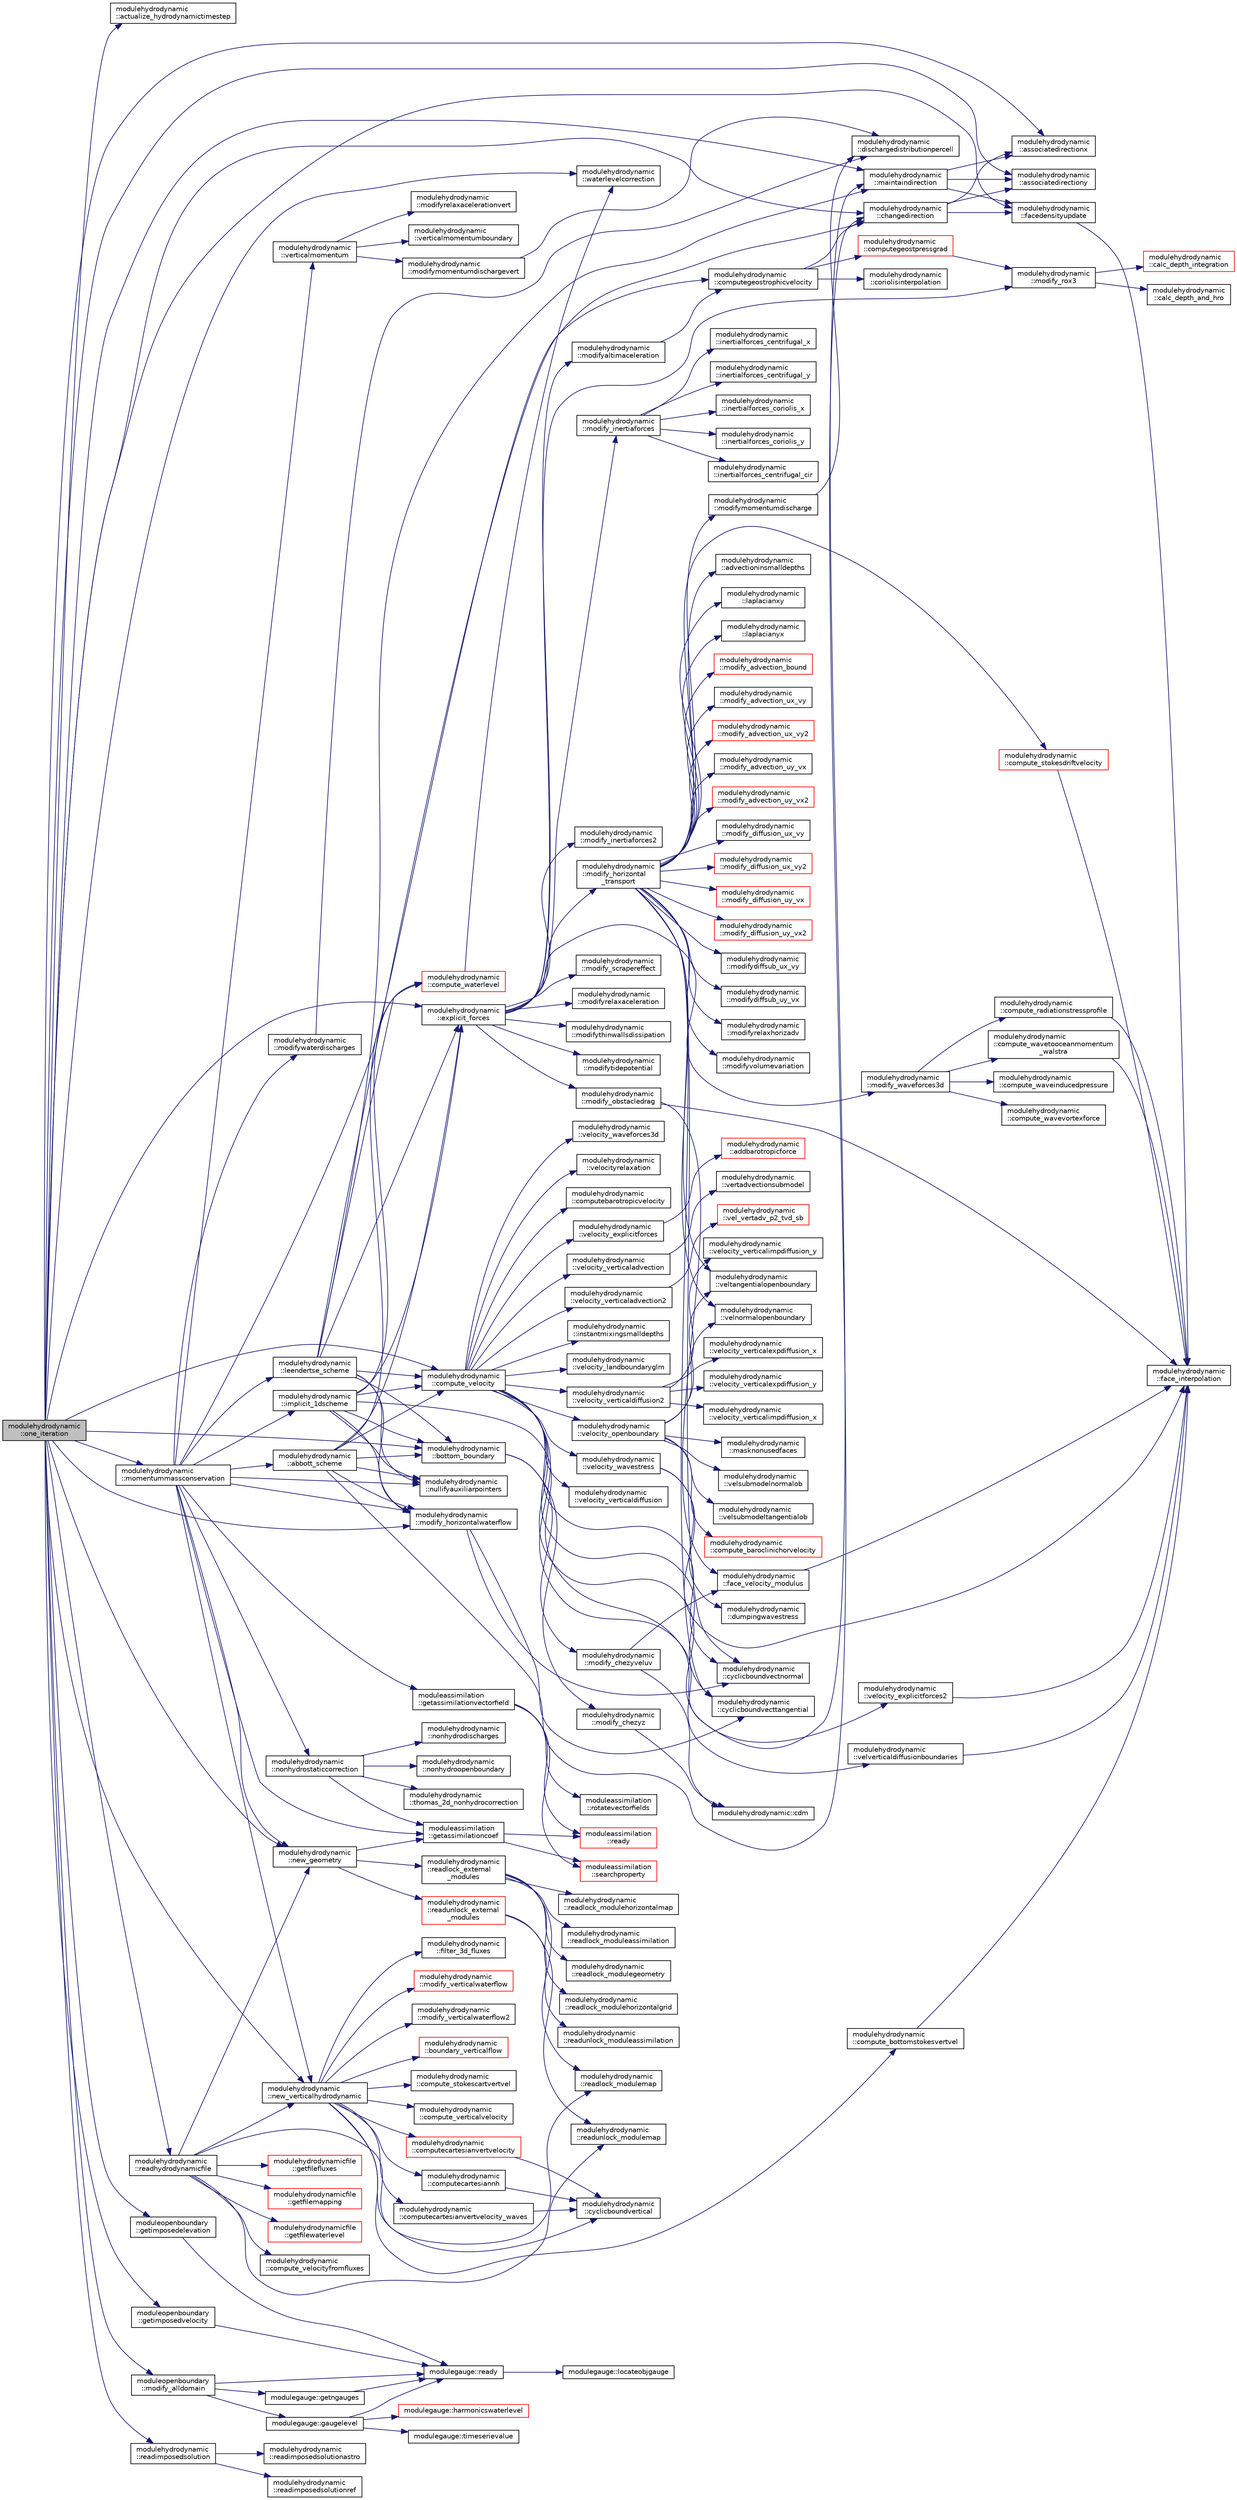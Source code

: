 digraph "modulehydrodynamic::one_iteration"
{
 // LATEX_PDF_SIZE
  edge [fontname="Helvetica",fontsize="10",labelfontname="Helvetica",labelfontsize="10"];
  node [fontname="Helvetica",fontsize="10",shape=record];
  rankdir="LR";
  Node1 [label="modulehydrodynamic\l::one_iteration",height=0.2,width=0.4,color="black", fillcolor="grey75", style="filled", fontcolor="black",tooltip=" "];
  Node1 -> Node2 [color="midnightblue",fontsize="10",style="solid",fontname="Helvetica"];
  Node2 [label="modulehydrodynamic\l::actualize_hydrodynamictimestep",height=0.2,width=0.4,color="black", fillcolor="white", style="filled",URL="$namespacemodulehydrodynamic.html#a1df79abd6d7bd327711cac635586b443",tooltip=" "];
  Node1 -> Node3 [color="midnightblue",fontsize="10",style="solid",fontname="Helvetica"];
  Node3 [label="modulehydrodynamic\l::associatedirectionx",height=0.2,width=0.4,color="black", fillcolor="white", style="filled",URL="$namespacemodulehydrodynamic.html#a46e9869092f2ae2a7161f224fb8929e7",tooltip=" "];
  Node1 -> Node4 [color="midnightblue",fontsize="10",style="solid",fontname="Helvetica"];
  Node4 [label="modulehydrodynamic\l::associatedirectiony",height=0.2,width=0.4,color="black", fillcolor="white", style="filled",URL="$namespacemodulehydrodynamic.html#ad1dd8c0a50f0deaee0d084b9938b1361",tooltip=" "];
  Node1 -> Node5 [color="midnightblue",fontsize="10",style="solid",fontname="Helvetica"];
  Node5 [label="modulehydrodynamic\l::bottom_boundary",height=0.2,width=0.4,color="black", fillcolor="white", style="filled",URL="$namespacemodulehydrodynamic.html#a560d4076559adb32fe2884f63e0b13da",tooltip=" "];
  Node5 -> Node6 [color="midnightblue",fontsize="10",style="solid",fontname="Helvetica"];
  Node6 [label="modulehydrodynamic\l::modify_chezyveluv",height=0.2,width=0.4,color="black", fillcolor="white", style="filled",URL="$namespacemodulehydrodynamic.html#a8e14732a1f66519f456c093908a3ee4b",tooltip=" "];
  Node6 -> Node7 [color="midnightblue",fontsize="10",style="solid",fontname="Helvetica"];
  Node7 [label="modulehydrodynamic::cdm",height=0.2,width=0.4,color="black", fillcolor="white", style="filled",URL="$namespacemodulehydrodynamic.html#a5465756a3c0bc0b2789b8cbffd16ec64",tooltip=" "];
  Node6 -> Node8 [color="midnightblue",fontsize="10",style="solid",fontname="Helvetica"];
  Node8 [label="modulehydrodynamic\l::face_velocity_modulus",height=0.2,width=0.4,color="black", fillcolor="white", style="filled",URL="$namespacemodulehydrodynamic.html#a59e16bb385ccdef967139d17eb850973",tooltip=" "];
  Node8 -> Node9 [color="midnightblue",fontsize="10",style="solid",fontname="Helvetica"];
  Node9 [label="modulehydrodynamic\l::face_interpolation",height=0.2,width=0.4,color="black", fillcolor="white", style="filled",URL="$namespacemodulehydrodynamic.html#aeaeab24d9e7539d66950b61105ead64f",tooltip=" "];
  Node5 -> Node10 [color="midnightblue",fontsize="10",style="solid",fontname="Helvetica"];
  Node10 [label="modulehydrodynamic\l::modify_chezyz",height=0.2,width=0.4,color="black", fillcolor="white", style="filled",URL="$namespacemodulehydrodynamic.html#a4b8bde093197fe02063699036c456839",tooltip=" "];
  Node10 -> Node7 [color="midnightblue",fontsize="10",style="solid",fontname="Helvetica"];
  Node1 -> Node11 [color="midnightblue",fontsize="10",style="solid",fontname="Helvetica"];
  Node11 [label="modulehydrodynamic\l::changedirection",height=0.2,width=0.4,color="black", fillcolor="white", style="filled",URL="$namespacemodulehydrodynamic.html#a21da40cf926fb3d12ccc40743a115da6",tooltip=" "];
  Node11 -> Node3 [color="midnightblue",fontsize="10",style="solid",fontname="Helvetica"];
  Node11 -> Node4 [color="midnightblue",fontsize="10",style="solid",fontname="Helvetica"];
  Node11 -> Node12 [color="midnightblue",fontsize="10",style="solid",fontname="Helvetica"];
  Node12 [label="modulehydrodynamic\l::facedensityupdate",height=0.2,width=0.4,color="black", fillcolor="white", style="filled",URL="$namespacemodulehydrodynamic.html#a4f57ea10dc59c15002a9fd37b1d8497f",tooltip="Constructs Updates facedensity matrix."];
  Node12 -> Node9 [color="midnightblue",fontsize="10",style="solid",fontname="Helvetica"];
  Node1 -> Node13 [color="midnightblue",fontsize="10",style="solid",fontname="Helvetica"];
  Node13 [label="modulehydrodynamic\l::compute_velocity",height=0.2,width=0.4,color="black", fillcolor="white", style="filled",URL="$namespacemodulehydrodynamic.html#aba4d9045d33fdc1b7b6011fd3fbb9c28",tooltip=" "];
  Node13 -> Node14 [color="midnightblue",fontsize="10",style="solid",fontname="Helvetica"];
  Node14 [label="modulehydrodynamic\l::computebarotropicvelocity",height=0.2,width=0.4,color="black", fillcolor="white", style="filled",URL="$namespacemodulehydrodynamic.html#a4ced11a2f90a07418b9497e7e9b068b7",tooltip=" "];
  Node13 -> Node15 [color="midnightblue",fontsize="10",style="solid",fontname="Helvetica"];
  Node15 [label="modulehydrodynamic\l::cyclicboundvectnormal",height=0.2,width=0.4,color="black", fillcolor="white", style="filled",URL="$namespacemodulehydrodynamic.html#ab70188c3f183ae7e6142adec6d3ea9fe",tooltip=" "];
  Node13 -> Node16 [color="midnightblue",fontsize="10",style="solid",fontname="Helvetica"];
  Node16 [label="modulehydrodynamic\l::cyclicboundvecttangential",height=0.2,width=0.4,color="black", fillcolor="white", style="filled",URL="$namespacemodulehydrodynamic.html#a0d8c9bbfb63616e6ad93ba589923c7eb",tooltip=" "];
  Node13 -> Node17 [color="midnightblue",fontsize="10",style="solid",fontname="Helvetica"];
  Node17 [label="modulehydrodynamic\l::instantmixingsmalldepths",height=0.2,width=0.4,color="black", fillcolor="white", style="filled",URL="$namespacemodulehydrodynamic.html#a2237f44be04f4c5aeac0890ddec1ce4b",tooltip=" "];
  Node13 -> Node18 [color="midnightblue",fontsize="10",style="solid",fontname="Helvetica"];
  Node18 [label="modulehydrodynamic\l::velocity_explicitforces",height=0.2,width=0.4,color="black", fillcolor="white", style="filled",URL="$namespacemodulehydrodynamic.html#a2789c8c5f9e3e6838c5dda5c13dcd234",tooltip=" "];
  Node18 -> Node19 [color="midnightblue",fontsize="10",style="solid",fontname="Helvetica"];
  Node19 [label="modulehydrodynamic\l::addbarotropicforce",height=0.2,width=0.4,color="red", fillcolor="white", style="filled",URL="$namespacemodulehydrodynamic.html#ae560c34b494b7b4a8783efd438180a08",tooltip="Adds BarotropicForce to TiCoef_3D."];
  Node13 -> Node24 [color="midnightblue",fontsize="10",style="solid",fontname="Helvetica"];
  Node24 [label="modulehydrodynamic\l::velocity_explicitforces2",height=0.2,width=0.4,color="black", fillcolor="white", style="filled",URL="$namespacemodulehydrodynamic.html#abd61f98643ce464fcbf206fc9a8051a9",tooltip=" "];
  Node24 -> Node9 [color="midnightblue",fontsize="10",style="solid",fontname="Helvetica"];
  Node13 -> Node25 [color="midnightblue",fontsize="10",style="solid",fontname="Helvetica"];
  Node25 [label="modulehydrodynamic\l::velocity_landboundaryglm",height=0.2,width=0.4,color="black", fillcolor="white", style="filled",URL="$namespacemodulehydrodynamic.html#a678adb3cd056a0f44a4c7ba6b7ba8544",tooltip=" "];
  Node13 -> Node26 [color="midnightblue",fontsize="10",style="solid",fontname="Helvetica"];
  Node26 [label="modulehydrodynamic\l::velocity_openboundary",height=0.2,width=0.4,color="black", fillcolor="white", style="filled",URL="$namespacemodulehydrodynamic.html#ad3f40e56e615a729156e48c10775bde3",tooltip=" "];
  Node26 -> Node27 [color="midnightblue",fontsize="10",style="solid",fontname="Helvetica"];
  Node27 [label="modulehydrodynamic\l::compute_baroclinichorvelocity",height=0.2,width=0.4,color="red", fillcolor="white", style="filled",URL="$namespacemodulehydrodynamic.html#a5548f1e73131ae2e60c1386848706e83",tooltip=" "];
  Node26 -> Node29 [color="midnightblue",fontsize="10",style="solid",fontname="Helvetica"];
  Node29 [label="modulehydrodynamic\l::masknonusedfaces",height=0.2,width=0.4,color="black", fillcolor="white", style="filled",URL="$namespacemodulehydrodynamic.html#ab4a3acec600d04e2afbf5acc7f68b642",tooltip=" "];
  Node26 -> Node30 [color="midnightblue",fontsize="10",style="solid",fontname="Helvetica"];
  Node30 [label="modulehydrodynamic\l::velnormalopenboundary",height=0.2,width=0.4,color="black", fillcolor="white", style="filled",URL="$namespacemodulehydrodynamic.html#af23df453cb52dbe604e896aba3b572aa",tooltip=" "];
  Node26 -> Node31 [color="midnightblue",fontsize="10",style="solid",fontname="Helvetica"];
  Node31 [label="modulehydrodynamic\l::velsubmodelnormalob",height=0.2,width=0.4,color="black", fillcolor="white", style="filled",URL="$namespacemodulehydrodynamic.html#aca265830a6a43d55606480ef5abdb2af",tooltip=" "];
  Node26 -> Node32 [color="midnightblue",fontsize="10",style="solid",fontname="Helvetica"];
  Node32 [label="modulehydrodynamic\l::velsubmodeltangentialob",height=0.2,width=0.4,color="black", fillcolor="white", style="filled",URL="$namespacemodulehydrodynamic.html#ac476fd6c2f59116c8cbcbed954fdbc5f",tooltip=" "];
  Node26 -> Node33 [color="midnightblue",fontsize="10",style="solid",fontname="Helvetica"];
  Node33 [label="modulehydrodynamic\l::veltangentialopenboundary",height=0.2,width=0.4,color="black", fillcolor="white", style="filled",URL="$namespacemodulehydrodynamic.html#a0be051dfb2855eb7014145fceaa64075",tooltip=" "];
  Node13 -> Node34 [color="midnightblue",fontsize="10",style="solid",fontname="Helvetica"];
  Node34 [label="modulehydrodynamic\l::velocity_verticaladvection",height=0.2,width=0.4,color="black", fillcolor="white", style="filled",URL="$namespacemodulehydrodynamic.html#ac07b9cc801de5e329ae0bf6d2bc4783b",tooltip=" "];
  Node34 -> Node35 [color="midnightblue",fontsize="10",style="solid",fontname="Helvetica"];
  Node35 [label="modulehydrodynamic\l::vertadvectionsubmodel",height=0.2,width=0.4,color="black", fillcolor="white", style="filled",URL="$namespacemodulehydrodynamic.html#a514294a37adf9ce3b21a6817c7a86ae1",tooltip=" "];
  Node13 -> Node36 [color="midnightblue",fontsize="10",style="solid",fontname="Helvetica"];
  Node36 [label="modulehydrodynamic\l::velocity_verticaladvection2",height=0.2,width=0.4,color="black", fillcolor="white", style="filled",URL="$namespacemodulehydrodynamic.html#afa0606ff5f3ca74cfea949891a5bbfc9",tooltip=" "];
  Node36 -> Node37 [color="midnightblue",fontsize="10",style="solid",fontname="Helvetica"];
  Node37 [label="modulehydrodynamic\l::vel_vertadv_p2_tvd_sb",height=0.2,width=0.4,color="red", fillcolor="white", style="filled",URL="$namespacemodulehydrodynamic.html#aa35561ded10bdb8154447c57ff39764d",tooltip=" "];
  Node13 -> Node42 [color="midnightblue",fontsize="10",style="solid",fontname="Helvetica"];
  Node42 [label="modulehydrodynamic\l::velocity_verticaldiffusion",height=0.2,width=0.4,color="black", fillcolor="white", style="filled",URL="$namespacemodulehydrodynamic.html#adb227f6b4fa5a958b2dd2061dbfcb22d",tooltip=" "];
  Node13 -> Node43 [color="midnightblue",fontsize="10",style="solid",fontname="Helvetica"];
  Node43 [label="modulehydrodynamic\l::velocity_verticaldiffusion2",height=0.2,width=0.4,color="black", fillcolor="white", style="filled",URL="$namespacemodulehydrodynamic.html#a316d0cd95ae2df1e689b4c5f7cd4db26",tooltip=" "];
  Node43 -> Node44 [color="midnightblue",fontsize="10",style="solid",fontname="Helvetica"];
  Node44 [label="modulehydrodynamic\l::velocity_verticalexpdiffusion_x",height=0.2,width=0.4,color="black", fillcolor="white", style="filled",URL="$namespacemodulehydrodynamic.html#a8e24696fc2dbaa5d085e58447e1fcbb3",tooltip=" "];
  Node43 -> Node45 [color="midnightblue",fontsize="10",style="solid",fontname="Helvetica"];
  Node45 [label="modulehydrodynamic\l::velocity_verticalexpdiffusion_y",height=0.2,width=0.4,color="black", fillcolor="white", style="filled",URL="$namespacemodulehydrodynamic.html#aa8e33fb439a524d36e71fae09425d824",tooltip=" "];
  Node43 -> Node46 [color="midnightblue",fontsize="10",style="solid",fontname="Helvetica"];
  Node46 [label="modulehydrodynamic\l::velocity_verticalimpdiffusion_x",height=0.2,width=0.4,color="black", fillcolor="white", style="filled",URL="$namespacemodulehydrodynamic.html#a7b3551cb8e8ac99602a6ba34d58083a5",tooltip=" "];
  Node43 -> Node47 [color="midnightblue",fontsize="10",style="solid",fontname="Helvetica"];
  Node47 [label="modulehydrodynamic\l::velocity_verticalimpdiffusion_y",height=0.2,width=0.4,color="black", fillcolor="white", style="filled",URL="$namespacemodulehydrodynamic.html#a589cb99ff718571e270c60116aea1391",tooltip=" "];
  Node13 -> Node48 [color="midnightblue",fontsize="10",style="solid",fontname="Helvetica"];
  Node48 [label="modulehydrodynamic\l::velocity_waveforces3d",height=0.2,width=0.4,color="black", fillcolor="white", style="filled",URL="$namespacemodulehydrodynamic.html#a7cadc35d4f0e4955a2d416039a2a2d18",tooltip=" "];
  Node13 -> Node49 [color="midnightblue",fontsize="10",style="solid",fontname="Helvetica"];
  Node49 [label="modulehydrodynamic\l::velocity_wavestress",height=0.2,width=0.4,color="black", fillcolor="white", style="filled",URL="$namespacemodulehydrodynamic.html#ad5e5fda7c09616794f5a3e2d1a317161",tooltip=" "];
  Node49 -> Node50 [color="midnightblue",fontsize="10",style="solid",fontname="Helvetica"];
  Node50 [label="modulehydrodynamic\l::dumpingwavestress",height=0.2,width=0.4,color="black", fillcolor="white", style="filled",URL="$namespacemodulehydrodynamic.html#ab02a05bbd39bd69a28f6f8f585e49eb4",tooltip=" "];
  Node49 -> Node9 [color="midnightblue",fontsize="10",style="solid",fontname="Helvetica"];
  Node13 -> Node51 [color="midnightblue",fontsize="10",style="solid",fontname="Helvetica"];
  Node51 [label="modulehydrodynamic\l::velocityrelaxation",height=0.2,width=0.4,color="black", fillcolor="white", style="filled",URL="$namespacemodulehydrodynamic.html#a3011a9be54d29dbb8d387a2253b36ab3",tooltip=" "];
  Node13 -> Node52 [color="midnightblue",fontsize="10",style="solid",fontname="Helvetica"];
  Node52 [label="modulehydrodynamic\l::velverticaldiffusionboundaries",height=0.2,width=0.4,color="black", fillcolor="white", style="filled",URL="$namespacemodulehydrodynamic.html#a10da15941f53c4274a4bfa5fec56a6ad",tooltip=" "];
  Node52 -> Node9 [color="midnightblue",fontsize="10",style="solid",fontname="Helvetica"];
  Node1 -> Node53 [color="midnightblue",fontsize="10",style="solid",fontname="Helvetica"];
  Node53 [label="modulehydrodynamic\l::explicit_forces",height=0.2,width=0.4,color="black", fillcolor="white", style="filled",URL="$namespacemodulehydrodynamic.html#a789f1e7896025efc57bee4107cc31422",tooltip=" "];
  Node53 -> Node54 [color="midnightblue",fontsize="10",style="solid",fontname="Helvetica"];
  Node54 [label="modulehydrodynamic\l::modify_horizontal\l_transport",height=0.2,width=0.4,color="black", fillcolor="white", style="filled",URL="$namespacemodulehydrodynamic.html#a4bfe52cf1e114fade20b4037cfdf542a",tooltip=" "];
  Node54 -> Node55 [color="midnightblue",fontsize="10",style="solid",fontname="Helvetica"];
  Node55 [label="modulehydrodynamic\l::advectioninsmalldepths",height=0.2,width=0.4,color="black", fillcolor="white", style="filled",URL="$namespacemodulehydrodynamic.html#afb548a927ee2fd2189deebf674794975",tooltip=" "];
  Node54 -> Node56 [color="midnightblue",fontsize="10",style="solid",fontname="Helvetica"];
  Node56 [label="modulehydrodynamic\l::compute_stokesdriftvelocity",height=0.2,width=0.4,color="red", fillcolor="white", style="filled",URL="$namespacemodulehydrodynamic.html#aa9d607cb819115ecbd2eaade1767926c",tooltip=" "];
  Node56 -> Node9 [color="midnightblue",fontsize="10",style="solid",fontname="Helvetica"];
  Node54 -> Node15 [color="midnightblue",fontsize="10",style="solid",fontname="Helvetica"];
  Node54 -> Node16 [color="midnightblue",fontsize="10",style="solid",fontname="Helvetica"];
  Node54 -> Node59 [color="midnightblue",fontsize="10",style="solid",fontname="Helvetica"];
  Node59 [label="modulehydrodynamic\l::laplacianxy",height=0.2,width=0.4,color="black", fillcolor="white", style="filled",URL="$namespacemodulehydrodynamic.html#ace3608af017892be075e4a7361ccedb6",tooltip=" "];
  Node54 -> Node60 [color="midnightblue",fontsize="10",style="solid",fontname="Helvetica"];
  Node60 [label="modulehydrodynamic\l::laplacianyx",height=0.2,width=0.4,color="black", fillcolor="white", style="filled",URL="$namespacemodulehydrodynamic.html#a24dd92fa72c14784cca1137f274f1cbd",tooltip=" "];
  Node54 -> Node61 [color="midnightblue",fontsize="10",style="solid",fontname="Helvetica"];
  Node61 [label="modulehydrodynamic\l::modify_advection_bound",height=0.2,width=0.4,color="red", fillcolor="white", style="filled",URL="$namespacemodulehydrodynamic.html#a07085db86ddaf25769704243d0003e91",tooltip=" "];
  Node54 -> Node66 [color="midnightblue",fontsize="10",style="solid",fontname="Helvetica"];
  Node66 [label="modulehydrodynamic\l::modify_advection_ux_vy",height=0.2,width=0.4,color="black", fillcolor="white", style="filled",URL="$namespacemodulehydrodynamic.html#af43a9493ede9bd9769c3084aeeb523f8",tooltip=" "];
  Node54 -> Node67 [color="midnightblue",fontsize="10",style="solid",fontname="Helvetica"];
  Node67 [label="modulehydrodynamic\l::modify_advection_ux_vy2",height=0.2,width=0.4,color="red", fillcolor="white", style="filled",URL="$namespacemodulehydrodynamic.html#ae42183f0c1d086f859e7d3d9ee46eac2",tooltip=" "];
  Node54 -> Node70 [color="midnightblue",fontsize="10",style="solid",fontname="Helvetica"];
  Node70 [label="modulehydrodynamic\l::modify_advection_uy_vx",height=0.2,width=0.4,color="black", fillcolor="white", style="filled",URL="$namespacemodulehydrodynamic.html#ac84a050bb84449fb6c44f7788ee3ff4f",tooltip=" "];
  Node54 -> Node71 [color="midnightblue",fontsize="10",style="solid",fontname="Helvetica"];
  Node71 [label="modulehydrodynamic\l::modify_advection_uy_vx2",height=0.2,width=0.4,color="red", fillcolor="white", style="filled",URL="$namespacemodulehydrodynamic.html#af99ce289c70fcd7058dafb09027842df",tooltip=" "];
  Node54 -> Node74 [color="midnightblue",fontsize="10",style="solid",fontname="Helvetica"];
  Node74 [label="modulehydrodynamic\l::modify_diffusion_ux_vy",height=0.2,width=0.4,color="black", fillcolor="white", style="filled",URL="$namespacemodulehydrodynamic.html#a1961c3204e40bc45322afca99ce797ea",tooltip=" "];
  Node54 -> Node75 [color="midnightblue",fontsize="10",style="solid",fontname="Helvetica"];
  Node75 [label="modulehydrodynamic\l::modify_diffusion_ux_vy2",height=0.2,width=0.4,color="red", fillcolor="white", style="filled",URL="$namespacemodulehydrodynamic.html#a5a4fb67308e9978095df8c749fce0891",tooltip=" "];
  Node54 -> Node78 [color="midnightblue",fontsize="10",style="solid",fontname="Helvetica"];
  Node78 [label="modulehydrodynamic\l::modify_diffusion_uy_vx",height=0.2,width=0.4,color="red", fillcolor="white", style="filled",URL="$namespacemodulehydrodynamic.html#a8bf6e87d87f18ed2725786160a05e8d4",tooltip=" "];
  Node54 -> Node80 [color="midnightblue",fontsize="10",style="solid",fontname="Helvetica"];
  Node80 [label="modulehydrodynamic\l::modify_diffusion_uy_vx2",height=0.2,width=0.4,color="red", fillcolor="white", style="filled",URL="$namespacemodulehydrodynamic.html#abe761c13bf45b0af8f071055565dde1c",tooltip=" "];
  Node54 -> Node83 [color="midnightblue",fontsize="10",style="solid",fontname="Helvetica"];
  Node83 [label="modulehydrodynamic\l::modifydiffsub_ux_vy",height=0.2,width=0.4,color="black", fillcolor="white", style="filled",URL="$namespacemodulehydrodynamic.html#a0a591d70830b196d88bbd8d05d6c86f9",tooltip=" "];
  Node54 -> Node84 [color="midnightblue",fontsize="10",style="solid",fontname="Helvetica"];
  Node84 [label="modulehydrodynamic\l::modifydiffsub_uy_vx",height=0.2,width=0.4,color="black", fillcolor="white", style="filled",URL="$namespacemodulehydrodynamic.html#aa24ecffdbf571df45437d89566a622ae",tooltip=" "];
  Node54 -> Node85 [color="midnightblue",fontsize="10",style="solid",fontname="Helvetica"];
  Node85 [label="modulehydrodynamic\l::modifymomentumdischarge",height=0.2,width=0.4,color="black", fillcolor="white", style="filled",URL="$namespacemodulehydrodynamic.html#af3229a2d204d8a2f73afcb48b571d62e",tooltip=" "];
  Node85 -> Node86 [color="midnightblue",fontsize="10",style="solid",fontname="Helvetica"];
  Node86 [label="modulehydrodynamic\l::dischargedistributionpercell",height=0.2,width=0.4,color="black", fillcolor="white", style="filled",URL="$namespacemodulehydrodynamic.html#af887912ae7453edc3375d52c4f6cdfc3",tooltip=" "];
  Node54 -> Node87 [color="midnightblue",fontsize="10",style="solid",fontname="Helvetica"];
  Node87 [label="modulehydrodynamic\l::modifyrelaxhorizadv",height=0.2,width=0.4,color="black", fillcolor="white", style="filled",URL="$namespacemodulehydrodynamic.html#aec4110455ce119ce9bcf22264816f780",tooltip=" "];
  Node54 -> Node88 [color="midnightblue",fontsize="10",style="solid",fontname="Helvetica"];
  Node88 [label="modulehydrodynamic\l::modifyvolumevariation",height=0.2,width=0.4,color="black", fillcolor="white", style="filled",URL="$namespacemodulehydrodynamic.html#a4d5f643e0f8ee69139183ed0bd4a9482",tooltip=" "];
  Node54 -> Node30 [color="midnightblue",fontsize="10",style="solid",fontname="Helvetica"];
  Node54 -> Node33 [color="midnightblue",fontsize="10",style="solid",fontname="Helvetica"];
  Node53 -> Node89 [color="midnightblue",fontsize="10",style="solid",fontname="Helvetica"];
  Node89 [label="modulehydrodynamic\l::modify_inertiaforces",height=0.2,width=0.4,color="black", fillcolor="white", style="filled",URL="$namespacemodulehydrodynamic.html#abdc575076528a23bb728d486a9919cdf",tooltip=" "];
  Node89 -> Node90 [color="midnightblue",fontsize="10",style="solid",fontname="Helvetica"];
  Node90 [label="modulehydrodynamic\l::inertialforces_centrifugal_cir",height=0.2,width=0.4,color="black", fillcolor="white", style="filled",URL="$namespacemodulehydrodynamic.html#aabc485600c103dd16fb445785105c81f",tooltip=" "];
  Node89 -> Node91 [color="midnightblue",fontsize="10",style="solid",fontname="Helvetica"];
  Node91 [label="modulehydrodynamic\l::inertialforces_centrifugal_x",height=0.2,width=0.4,color="black", fillcolor="white", style="filled",URL="$namespacemodulehydrodynamic.html#ae87491713d96598fd863664c3a1c9491",tooltip=" "];
  Node89 -> Node92 [color="midnightblue",fontsize="10",style="solid",fontname="Helvetica"];
  Node92 [label="modulehydrodynamic\l::inertialforces_centrifugal_y",height=0.2,width=0.4,color="black", fillcolor="white", style="filled",URL="$namespacemodulehydrodynamic.html#a12a034ee8de2eaeed8de4eb7e6e4d66e",tooltip=" "];
  Node89 -> Node93 [color="midnightblue",fontsize="10",style="solid",fontname="Helvetica"];
  Node93 [label="modulehydrodynamic\l::inertialforces_coriolis_x",height=0.2,width=0.4,color="black", fillcolor="white", style="filled",URL="$namespacemodulehydrodynamic.html#a39ac9b143a7361ae05949c1e62d89936",tooltip=" "];
  Node89 -> Node94 [color="midnightblue",fontsize="10",style="solid",fontname="Helvetica"];
  Node94 [label="modulehydrodynamic\l::inertialforces_coriolis_y",height=0.2,width=0.4,color="black", fillcolor="white", style="filled",URL="$namespacemodulehydrodynamic.html#a674b2732bad0953234068d91497f7f06",tooltip=" "];
  Node53 -> Node95 [color="midnightblue",fontsize="10",style="solid",fontname="Helvetica"];
  Node95 [label="modulehydrodynamic\l::modify_inertiaforces2",height=0.2,width=0.4,color="black", fillcolor="white", style="filled",URL="$namespacemodulehydrodynamic.html#a940e0a370effc1aaace5ba36d5300a19",tooltip=" "];
  Node53 -> Node96 [color="midnightblue",fontsize="10",style="solid",fontname="Helvetica"];
  Node96 [label="modulehydrodynamic\l::modify_obstacledrag",height=0.2,width=0.4,color="black", fillcolor="white", style="filled",URL="$namespacemodulehydrodynamic.html#a0305b5a5c3b3ae37a5cbe73fd9fe29c6",tooltip=" "];
  Node96 -> Node9 [color="midnightblue",fontsize="10",style="solid",fontname="Helvetica"];
  Node96 -> Node8 [color="midnightblue",fontsize="10",style="solid",fontname="Helvetica"];
  Node53 -> Node97 [color="midnightblue",fontsize="10",style="solid",fontname="Helvetica"];
  Node97 [label="modulehydrodynamic\l::modify_rox3",height=0.2,width=0.4,color="black", fillcolor="white", style="filled",URL="$namespacemodulehydrodynamic.html#a9f3d6185fb652a067c6f42b46723a9cc",tooltip=" "];
  Node97 -> Node98 [color="midnightblue",fontsize="10",style="solid",fontname="Helvetica"];
  Node98 [label="modulehydrodynamic\l::calc_depth_and_hro",height=0.2,width=0.4,color="black", fillcolor="white", style="filled",URL="$namespacemodulehydrodynamic.html#a3795523d3d6ec72b6a33735c32624ff2",tooltip=" "];
  Node97 -> Node99 [color="midnightblue",fontsize="10",style="solid",fontname="Helvetica"];
  Node99 [label="modulehydrodynamic\l::calc_depth_integration",height=0.2,width=0.4,color="red", fillcolor="white", style="filled",URL="$namespacemodulehydrodynamic.html#a6026ae01a3e1aa6a649387589a05431c",tooltip=" "];
  Node53 -> Node101 [color="midnightblue",fontsize="10",style="solid",fontname="Helvetica"];
  Node101 [label="modulehydrodynamic\l::modify_scrapereffect",height=0.2,width=0.4,color="black", fillcolor="white", style="filled",URL="$namespacemodulehydrodynamic.html#a9f02295d5c7e337e76ec98febfebdc0b",tooltip=" "];
  Node53 -> Node102 [color="midnightblue",fontsize="10",style="solid",fontname="Helvetica"];
  Node102 [label="modulehydrodynamic\l::modify_waveforces3d",height=0.2,width=0.4,color="black", fillcolor="white", style="filled",URL="$namespacemodulehydrodynamic.html#abb5a03f6dfc75e5c036b503550a4e315",tooltip=" "];
  Node102 -> Node103 [color="midnightblue",fontsize="10",style="solid",fontname="Helvetica"];
  Node103 [label="modulehydrodynamic\l::compute_radiationstressprofile",height=0.2,width=0.4,color="black", fillcolor="white", style="filled",URL="$namespacemodulehydrodynamic.html#adfd6bacb2def8a8594fec898fd389d7d",tooltip=" "];
  Node103 -> Node9 [color="midnightblue",fontsize="10",style="solid",fontname="Helvetica"];
  Node102 -> Node104 [color="midnightblue",fontsize="10",style="solid",fontname="Helvetica"];
  Node104 [label="modulehydrodynamic\l::compute_waveinducedpressure",height=0.2,width=0.4,color="black", fillcolor="white", style="filled",URL="$namespacemodulehydrodynamic.html#a0b29794a32cb2b809209708245963c8c",tooltip=" "];
  Node102 -> Node105 [color="midnightblue",fontsize="10",style="solid",fontname="Helvetica"];
  Node105 [label="modulehydrodynamic\l::compute_wavetooceanmomentum\l_walstra",height=0.2,width=0.4,color="black", fillcolor="white", style="filled",URL="$namespacemodulehydrodynamic.html#ab36d10de7b5652c6443525b564c85d3b",tooltip=" "];
  Node105 -> Node9 [color="midnightblue",fontsize="10",style="solid",fontname="Helvetica"];
  Node102 -> Node106 [color="midnightblue",fontsize="10",style="solid",fontname="Helvetica"];
  Node106 [label="modulehydrodynamic\l::compute_wavevortexforce",height=0.2,width=0.4,color="black", fillcolor="white", style="filled",URL="$namespacemodulehydrodynamic.html#a97eb0405fb1ce63e0caa5f1180b47593",tooltip=" "];
  Node53 -> Node107 [color="midnightblue",fontsize="10",style="solid",fontname="Helvetica"];
  Node107 [label="modulehydrodynamic\l::modifyaltimaceleration",height=0.2,width=0.4,color="black", fillcolor="white", style="filled",URL="$namespacemodulehydrodynamic.html#a56519157850cefc5f98f52914553161e",tooltip=" "];
  Node107 -> Node108 [color="midnightblue",fontsize="10",style="solid",fontname="Helvetica"];
  Node108 [label="modulehydrodynamic\l::computegeostrophicvelocity",height=0.2,width=0.4,color="black", fillcolor="white", style="filled",URL="$namespacemodulehydrodynamic.html#a63098393e35b164bc5c6885e1473058f",tooltip=" "];
  Node108 -> Node11 [color="midnightblue",fontsize="10",style="solid",fontname="Helvetica"];
  Node108 -> Node109 [color="midnightblue",fontsize="10",style="solid",fontname="Helvetica"];
  Node109 [label="modulehydrodynamic\l::computegeostpressgrad",height=0.2,width=0.4,color="red", fillcolor="white", style="filled",URL="$namespacemodulehydrodynamic.html#a8db443c5e63483726ac4ce8b9729bbfa",tooltip=" "];
  Node109 -> Node97 [color="midnightblue",fontsize="10",style="solid",fontname="Helvetica"];
  Node108 -> Node111 [color="midnightblue",fontsize="10",style="solid",fontname="Helvetica"];
  Node111 [label="modulehydrodynamic\l::coriolisinterpolation",height=0.2,width=0.4,color="black", fillcolor="white", style="filled",URL="$namespacemodulehydrodynamic.html#abfad909cb27f7db4f12b0cd022a34937",tooltip=" "];
  Node53 -> Node112 [color="midnightblue",fontsize="10",style="solid",fontname="Helvetica"];
  Node112 [label="modulehydrodynamic\l::modifyrelaxaceleration",height=0.2,width=0.4,color="black", fillcolor="white", style="filled",URL="$namespacemodulehydrodynamic.html#a2f55960a6b2fdca49570785ed31a7b97",tooltip=" "];
  Node53 -> Node113 [color="midnightblue",fontsize="10",style="solid",fontname="Helvetica"];
  Node113 [label="modulehydrodynamic\l::modifythinwallsdissipation",height=0.2,width=0.4,color="black", fillcolor="white", style="filled",URL="$namespacemodulehydrodynamic.html#ae798ddafe12ad94cd6148f8e2658f074",tooltip=" "];
  Node53 -> Node114 [color="midnightblue",fontsize="10",style="solid",fontname="Helvetica"];
  Node114 [label="modulehydrodynamic\l::modifytidepotential",height=0.2,width=0.4,color="black", fillcolor="white", style="filled",URL="$namespacemodulehydrodynamic.html#af96ad695325003d3a6068df53933c723",tooltip=" "];
  Node1 -> Node12 [color="midnightblue",fontsize="10",style="solid",fontname="Helvetica"];
  Node1 -> Node115 [color="midnightblue",fontsize="10",style="solid",fontname="Helvetica"];
  Node115 [label="moduleopenboundary\l::getimposedelevation",height=0.2,width=0.4,color="black", fillcolor="white", style="filled",URL="$namespacemoduleopenboundary.html#a620ec04ba9bf0bef4684a93c01e856e3",tooltip=" "];
  Node115 -> Node116 [color="midnightblue",fontsize="10",style="solid",fontname="Helvetica"];
  Node116 [label="modulegauge::ready",height=0.2,width=0.4,color="black", fillcolor="white", style="filled",URL="$namespacemodulegauge.html#a8ece20a220d6beae6919846687d6fe8f",tooltip=" "];
  Node116 -> Node117 [color="midnightblue",fontsize="10",style="solid",fontname="Helvetica"];
  Node117 [label="modulegauge::locateobjgauge",height=0.2,width=0.4,color="black", fillcolor="white", style="filled",URL="$namespacemodulegauge.html#ad450a5738058992462096cd7d19b5a94",tooltip=" "];
  Node1 -> Node118 [color="midnightblue",fontsize="10",style="solid",fontname="Helvetica"];
  Node118 [label="moduleopenboundary\l::getimposedvelocity",height=0.2,width=0.4,color="black", fillcolor="white", style="filled",URL="$namespacemoduleopenboundary.html#a4770186a431ef5de9034a0b7eb410c43",tooltip=" "];
  Node118 -> Node116 [color="midnightblue",fontsize="10",style="solid",fontname="Helvetica"];
  Node1 -> Node119 [color="midnightblue",fontsize="10",style="solid",fontname="Helvetica"];
  Node119 [label="modulehydrodynamic\l::maintaindirection",height=0.2,width=0.4,color="black", fillcolor="white", style="filled",URL="$namespacemodulehydrodynamic.html#a178f5e060ebc6d1ddcb0e70a9c9e95c2",tooltip=" "];
  Node119 -> Node3 [color="midnightblue",fontsize="10",style="solid",fontname="Helvetica"];
  Node119 -> Node4 [color="midnightblue",fontsize="10",style="solid",fontname="Helvetica"];
  Node119 -> Node12 [color="midnightblue",fontsize="10",style="solid",fontname="Helvetica"];
  Node1 -> Node120 [color="midnightblue",fontsize="10",style="solid",fontname="Helvetica"];
  Node120 [label="moduleopenboundary\l::modify_alldomain",height=0.2,width=0.4,color="black", fillcolor="white", style="filled",URL="$namespacemoduleopenboundary.html#aff2a2f4ab16c35a036f9e00575fed103",tooltip=" "];
  Node120 -> Node121 [color="midnightblue",fontsize="10",style="solid",fontname="Helvetica"];
  Node121 [label="modulegauge::gaugelevel",height=0.2,width=0.4,color="black", fillcolor="white", style="filled",URL="$namespacemodulegauge.html#a40e51c18500557c90968e17a5ec8a550",tooltip=" "];
  Node121 -> Node122 [color="midnightblue",fontsize="10",style="solid",fontname="Helvetica"];
  Node122 [label="modulegauge::harmonicswaterlevel",height=0.2,width=0.4,color="red", fillcolor="white", style="filled",URL="$namespacemodulegauge.html#a7de5a32e5ee02eaed3c8a598bbb65cb9",tooltip=" "];
  Node121 -> Node116 [color="midnightblue",fontsize="10",style="solid",fontname="Helvetica"];
  Node121 -> Node162 [color="midnightblue",fontsize="10",style="solid",fontname="Helvetica"];
  Node162 [label="modulegauge::timeserievalue",height=0.2,width=0.4,color="black", fillcolor="white", style="filled",URL="$namespacemodulegauge.html#ae7a26f230136e4737c871ba19b1d1529",tooltip=" "];
  Node120 -> Node163 [color="midnightblue",fontsize="10",style="solid",fontname="Helvetica"];
  Node163 [label="modulegauge::getngauges",height=0.2,width=0.4,color="black", fillcolor="white", style="filled",URL="$namespacemodulegauge.html#a7a4e1ac4c0d2468bf869594a8677a7d0",tooltip=" "];
  Node163 -> Node116 [color="midnightblue",fontsize="10",style="solid",fontname="Helvetica"];
  Node120 -> Node116 [color="midnightblue",fontsize="10",style="solid",fontname="Helvetica"];
  Node1 -> Node164 [color="midnightblue",fontsize="10",style="solid",fontname="Helvetica"];
  Node164 [label="modulehydrodynamic\l::modify_horizontalwaterflow",height=0.2,width=0.4,color="black", fillcolor="white", style="filled",URL="$namespacemodulehydrodynamic.html#a90cfb4d3462f345fb4c6da09ace1521d",tooltip=" "];
  Node164 -> Node15 [color="midnightblue",fontsize="10",style="solid",fontname="Helvetica"];
  Node164 -> Node16 [color="midnightblue",fontsize="10",style="solid",fontname="Helvetica"];
  Node1 -> Node165 [color="midnightblue",fontsize="10",style="solid",fontname="Helvetica"];
  Node165 [label="modulehydrodynamic\l::momentummassconservation",height=0.2,width=0.4,color="black", fillcolor="white", style="filled",URL="$namespacemodulehydrodynamic.html#aa05a995dd1f1f6550d1ecdfb0a0bab47",tooltip=" "];
  Node165 -> Node166 [color="midnightblue",fontsize="10",style="solid",fontname="Helvetica"];
  Node166 [label="modulehydrodynamic\l::abbott_scheme",height=0.2,width=0.4,color="black", fillcolor="white", style="filled",URL="$namespacemodulehydrodynamic.html#ab24f3a1aadd0e5ea548005ab690517a5",tooltip=" "];
  Node166 -> Node5 [color="midnightblue",fontsize="10",style="solid",fontname="Helvetica"];
  Node166 -> Node11 [color="midnightblue",fontsize="10",style="solid",fontname="Helvetica"];
  Node166 -> Node13 [color="midnightblue",fontsize="10",style="solid",fontname="Helvetica"];
  Node166 -> Node167 [color="midnightblue",fontsize="10",style="solid",fontname="Helvetica"];
  Node167 [label="modulehydrodynamic\l::compute_waterlevel",height=0.2,width=0.4,color="red", fillcolor="white", style="filled",URL="$namespacemodulehydrodynamic.html#abe745b3932a59db4111fe2798a0c335d",tooltip=" "];
  Node167 -> Node206 [color="midnightblue",fontsize="10",style="solid",fontname="Helvetica"];
  Node206 [label="modulehydrodynamic\l::waterlevelcorrection",height=0.2,width=0.4,color="black", fillcolor="white", style="filled",URL="$namespacemodulehydrodynamic.html#a1adc02badc9c5130d372cfb28e43f796",tooltip=" "];
  Node166 -> Node53 [color="midnightblue",fontsize="10",style="solid",fontname="Helvetica"];
  Node166 -> Node164 [color="midnightblue",fontsize="10",style="solid",fontname="Helvetica"];
  Node166 -> Node211 [color="midnightblue",fontsize="10",style="solid",fontname="Helvetica"];
  Node211 [label="modulehydrodynamic\l::nullifyauxiliarpointers",height=0.2,width=0.4,color="black", fillcolor="white", style="filled",URL="$namespacemodulehydrodynamic.html#a43c5994c86b411881eec077d6376cb07",tooltip=" "];
  Node165 -> Node108 [color="midnightblue",fontsize="10",style="solid",fontname="Helvetica"];
  Node165 -> Node212 [color="midnightblue",fontsize="10",style="solid",fontname="Helvetica"];
  Node212 [label="moduleassimilation\l::getassimilationcoef",height=0.2,width=0.4,color="black", fillcolor="white", style="filled",URL="$namespacemoduleassimilation.html#aeb67db12f57e948ab0d21c07cf0f3ee4",tooltip=" "];
  Node212 -> Node183 [color="midnightblue",fontsize="10",style="solid",fontname="Helvetica"];
  Node183 [label="moduleassimilation\l::ready",height=0.2,width=0.4,color="red", fillcolor="white", style="filled",URL="$namespacemoduleassimilation.html#a7c7eb17646a26837c5dfb9acc963b010",tooltip=" "];
  Node212 -> Node185 [color="midnightblue",fontsize="10",style="solid",fontname="Helvetica"];
  Node185 [label="moduleassimilation\l::searchproperty",height=0.2,width=0.4,color="red", fillcolor="white", style="filled",URL="$namespacemoduleassimilation.html#a25c18cab5d2d7615f696e5f0ebfbada0",tooltip=" "];
  Node165 -> Node189 [color="midnightblue",fontsize="10",style="solid",fontname="Helvetica"];
  Node189 [label="moduleassimilation\l::getassimilationvectorfield",height=0.2,width=0.4,color="black", fillcolor="white", style="filled",URL="$namespacemoduleassimilation.html#a975b67c99f7210685408b97a30aef1ff",tooltip=" "];
  Node189 -> Node183 [color="midnightblue",fontsize="10",style="solid",fontname="Helvetica"];
  Node189 -> Node190 [color="midnightblue",fontsize="10",style="solid",fontname="Helvetica"];
  Node190 [label="moduleassimilation\l::rotatevectorfields",height=0.2,width=0.4,color="black", fillcolor="white", style="filled",URL="$namespacemoduleassimilation.html#a91d65081df0418d8a1b46cb4548710f3",tooltip=" "];
  Node189 -> Node185 [color="midnightblue",fontsize="10",style="solid",fontname="Helvetica"];
  Node165 -> Node213 [color="midnightblue",fontsize="10",style="solid",fontname="Helvetica"];
  Node213 [label="modulehydrodynamic\l::implicit_1dscheme",height=0.2,width=0.4,color="black", fillcolor="white", style="filled",URL="$namespacemodulehydrodynamic.html#aad271ff300fe974ab4d13ed6f1bd315d",tooltip=" "];
  Node213 -> Node5 [color="midnightblue",fontsize="10",style="solid",fontname="Helvetica"];
  Node213 -> Node13 [color="midnightblue",fontsize="10",style="solid",fontname="Helvetica"];
  Node213 -> Node167 [color="midnightblue",fontsize="10",style="solid",fontname="Helvetica"];
  Node213 -> Node53 [color="midnightblue",fontsize="10",style="solid",fontname="Helvetica"];
  Node213 -> Node119 [color="midnightblue",fontsize="10",style="solid",fontname="Helvetica"];
  Node213 -> Node164 [color="midnightblue",fontsize="10",style="solid",fontname="Helvetica"];
  Node213 -> Node211 [color="midnightblue",fontsize="10",style="solid",fontname="Helvetica"];
  Node165 -> Node214 [color="midnightblue",fontsize="10",style="solid",fontname="Helvetica"];
  Node214 [label="modulehydrodynamic\l::leendertse_scheme",height=0.2,width=0.4,color="black", fillcolor="white", style="filled",URL="$namespacemodulehydrodynamic.html#a8ca7371a9688becd96976013be92880a",tooltip=" "];
  Node214 -> Node5 [color="midnightblue",fontsize="10",style="solid",fontname="Helvetica"];
  Node214 -> Node11 [color="midnightblue",fontsize="10",style="solid",fontname="Helvetica"];
  Node214 -> Node13 [color="midnightblue",fontsize="10",style="solid",fontname="Helvetica"];
  Node214 -> Node167 [color="midnightblue",fontsize="10",style="solid",fontname="Helvetica"];
  Node214 -> Node53 [color="midnightblue",fontsize="10",style="solid",fontname="Helvetica"];
  Node214 -> Node119 [color="midnightblue",fontsize="10",style="solid",fontname="Helvetica"];
  Node214 -> Node164 [color="midnightblue",fontsize="10",style="solid",fontname="Helvetica"];
  Node214 -> Node211 [color="midnightblue",fontsize="10",style="solid",fontname="Helvetica"];
  Node165 -> Node164 [color="midnightblue",fontsize="10",style="solid",fontname="Helvetica"];
  Node165 -> Node215 [color="midnightblue",fontsize="10",style="solid",fontname="Helvetica"];
  Node215 [label="modulehydrodynamic\l::modifywaterdischarges",height=0.2,width=0.4,color="black", fillcolor="white", style="filled",URL="$namespacemodulehydrodynamic.html#a3efd394333f3dd01635ae28bbea6dd28",tooltip=" "];
  Node215 -> Node86 [color="midnightblue",fontsize="10",style="solid",fontname="Helvetica"];
  Node165 -> Node216 [color="midnightblue",fontsize="10",style="solid",fontname="Helvetica"];
  Node216 [label="modulehydrodynamic\l::new_geometry",height=0.2,width=0.4,color="black", fillcolor="white", style="filled",URL="$namespacemodulehydrodynamic.html#a348f4fbd3311ec9fc2bcc611faaa34be",tooltip=" "];
  Node216 -> Node212 [color="midnightblue",fontsize="10",style="solid",fontname="Helvetica"];
  Node216 -> Node217 [color="midnightblue",fontsize="10",style="solid",fontname="Helvetica"];
  Node217 [label="modulehydrodynamic\l::readlock_external\l_modules",height=0.2,width=0.4,color="black", fillcolor="white", style="filled",URL="$namespacemodulehydrodynamic.html#a52fe0c61446c7eca188bf5a42867951b",tooltip=" "];
  Node217 -> Node218 [color="midnightblue",fontsize="10",style="solid",fontname="Helvetica"];
  Node218 [label="modulehydrodynamic\l::readlock_moduleassimilation",height=0.2,width=0.4,color="black", fillcolor="white", style="filled",URL="$namespacemodulehydrodynamic.html#ab5bfdd9c743fefaf135fd907892e5f17",tooltip=" "];
  Node217 -> Node219 [color="midnightblue",fontsize="10",style="solid",fontname="Helvetica"];
  Node219 [label="modulehydrodynamic\l::readlock_modulegeometry",height=0.2,width=0.4,color="black", fillcolor="white", style="filled",URL="$namespacemodulehydrodynamic.html#a1a5e2244778fa6a2caa0ff13ec7eb67b",tooltip=" "];
  Node217 -> Node220 [color="midnightblue",fontsize="10",style="solid",fontname="Helvetica"];
  Node220 [label="modulehydrodynamic\l::readlock_modulehorizontalgrid",height=0.2,width=0.4,color="black", fillcolor="white", style="filled",URL="$namespacemodulehydrodynamic.html#a87327c743a7173e47122b62474c77ea7",tooltip=" "];
  Node217 -> Node221 [color="midnightblue",fontsize="10",style="solid",fontname="Helvetica"];
  Node221 [label="modulehydrodynamic\l::readlock_modulehorizontalmap",height=0.2,width=0.4,color="black", fillcolor="white", style="filled",URL="$namespacemodulehydrodynamic.html#a2b7951ef8d3385a7141d22cbca764a93",tooltip=" "];
  Node217 -> Node222 [color="midnightblue",fontsize="10",style="solid",fontname="Helvetica"];
  Node222 [label="modulehydrodynamic\l::readlock_modulemap",height=0.2,width=0.4,color="black", fillcolor="white", style="filled",URL="$namespacemodulehydrodynamic.html#aefa0a7b600df8e249667d3541b45ecf1",tooltip=" "];
  Node216 -> Node223 [color="midnightblue",fontsize="10",style="solid",fontname="Helvetica"];
  Node223 [label="modulehydrodynamic\l::readunlock_external\l_modules",height=0.2,width=0.4,color="red", fillcolor="white", style="filled",URL="$namespacemodulehydrodynamic.html#a6bb278dc4ab8e6429e5d7e752bd6347a",tooltip=" "];
  Node223 -> Node224 [color="midnightblue",fontsize="10",style="solid",fontname="Helvetica"];
  Node224 [label="modulehydrodynamic\l::readunlock_moduleassimilation",height=0.2,width=0.4,color="black", fillcolor="white", style="filled",URL="$namespacemodulehydrodynamic.html#a758de1858d333cb26621ded54ff8be04",tooltip=" "];
  Node223 -> Node228 [color="midnightblue",fontsize="10",style="solid",fontname="Helvetica"];
  Node228 [label="modulehydrodynamic\l::readunlock_modulemap",height=0.2,width=0.4,color="black", fillcolor="white", style="filled",URL="$namespacemodulehydrodynamic.html#a5265f8f84b5dfafbb654e42da68f00af",tooltip=" "];
  Node165 -> Node229 [color="midnightblue",fontsize="10",style="solid",fontname="Helvetica"];
  Node229 [label="modulehydrodynamic\l::new_verticalhydrodynamic",height=0.2,width=0.4,color="black", fillcolor="white", style="filled",URL="$namespacemodulehydrodynamic.html#a9865dafdd7098ab67142ed4fe05d5548",tooltip=" "];
  Node229 -> Node230 [color="midnightblue",fontsize="10",style="solid",fontname="Helvetica"];
  Node230 [label="modulehydrodynamic\l::boundary_verticalflow",height=0.2,width=0.4,color="red", fillcolor="white", style="filled",URL="$namespacemodulehydrodynamic.html#a08186b721c96e023d8a58a34dc22522f",tooltip=" "];
  Node229 -> Node233 [color="midnightblue",fontsize="10",style="solid",fontname="Helvetica"];
  Node233 [label="modulehydrodynamic\l::compute_bottomstokesvertvel",height=0.2,width=0.4,color="black", fillcolor="white", style="filled",URL="$namespacemodulehydrodynamic.html#a7cd2ef8de29d245b1298263b1facaaea",tooltip=" "];
  Node233 -> Node9 [color="midnightblue",fontsize="10",style="solid",fontname="Helvetica"];
  Node229 -> Node234 [color="midnightblue",fontsize="10",style="solid",fontname="Helvetica"];
  Node234 [label="modulehydrodynamic\l::compute_stokescartvertvel",height=0.2,width=0.4,color="black", fillcolor="white", style="filled",URL="$namespacemodulehydrodynamic.html#abb245df1c1a4f6ca752bd7181e8c61e1",tooltip=" "];
  Node229 -> Node235 [color="midnightblue",fontsize="10",style="solid",fontname="Helvetica"];
  Node235 [label="modulehydrodynamic\l::compute_verticalvelocity",height=0.2,width=0.4,color="black", fillcolor="white", style="filled",URL="$namespacemodulehydrodynamic.html#aced7b976b91c1f042518042a8b14bad5",tooltip=" "];
  Node229 -> Node236 [color="midnightblue",fontsize="10",style="solid",fontname="Helvetica"];
  Node236 [label="modulehydrodynamic\l::computecartesiannh",height=0.2,width=0.4,color="black", fillcolor="white", style="filled",URL="$namespacemodulehydrodynamic.html#a40e6066d8e63726036522b3dcddee56a",tooltip=" "];
  Node236 -> Node237 [color="midnightblue",fontsize="10",style="solid",fontname="Helvetica"];
  Node237 [label="modulehydrodynamic\l::cyclicboundvertical",height=0.2,width=0.4,color="black", fillcolor="white", style="filled",URL="$namespacemodulehydrodynamic.html#a700b6b9b38f8b3e2c1a84293c349c18a",tooltip=" "];
  Node229 -> Node238 [color="midnightblue",fontsize="10",style="solid",fontname="Helvetica"];
  Node238 [label="modulehydrodynamic\l::computecartesianvertvelocity",height=0.2,width=0.4,color="red", fillcolor="white", style="filled",URL="$namespacemodulehydrodynamic.html#a6063cff17a8575e5ea95e38e9a14da2d",tooltip="computes vertical velocity"];
  Node238 -> Node237 [color="midnightblue",fontsize="10",style="solid",fontname="Helvetica"];
  Node229 -> Node242 [color="midnightblue",fontsize="10",style="solid",fontname="Helvetica"];
  Node242 [label="modulehydrodynamic\l::computecartesianvertvelocity_waves",height=0.2,width=0.4,color="black", fillcolor="white", style="filled",URL="$namespacemodulehydrodynamic.html#a0db86466331e0f34d09dc68a50b1b90a",tooltip=" "];
  Node242 -> Node237 [color="midnightblue",fontsize="10",style="solid",fontname="Helvetica"];
  Node229 -> Node237 [color="midnightblue",fontsize="10",style="solid",fontname="Helvetica"];
  Node229 -> Node243 [color="midnightblue",fontsize="10",style="solid",fontname="Helvetica"];
  Node243 [label="modulehydrodynamic\l::filter_3d_fluxes",height=0.2,width=0.4,color="black", fillcolor="white", style="filled",URL="$namespacemodulehydrodynamic.html#a9de56e052f0a5f85cbbcbac9a2f0f95a",tooltip=" "];
  Node229 -> Node244 [color="midnightblue",fontsize="10",style="solid",fontname="Helvetica"];
  Node244 [label="modulehydrodynamic\l::modify_verticalwaterflow",height=0.2,width=0.4,color="red", fillcolor="white", style="filled",URL="$namespacemodulehydrodynamic.html#a46041cae58ee2c4998a230bec6a29842",tooltip="Computes vertical waterflow. Edited By Joao Sobrinho - 09-2019."];
  Node229 -> Node247 [color="midnightblue",fontsize="10",style="solid",fontname="Helvetica"];
  Node247 [label="modulehydrodynamic\l::modify_verticalwaterflow2",height=0.2,width=0.4,color="black", fillcolor="white", style="filled",URL="$namespacemodulehydrodynamic.html#a1f8ddbc0ece0c18f162bad801e126bd6",tooltip=" "];
  Node165 -> Node248 [color="midnightblue",fontsize="10",style="solid",fontname="Helvetica"];
  Node248 [label="modulehydrodynamic\l::nonhydrostaticcorrection",height=0.2,width=0.4,color="black", fillcolor="white", style="filled",URL="$namespacemodulehydrodynamic.html#abc8e7cbc6bd77b58f41b41db117c979b",tooltip=" "];
  Node248 -> Node212 [color="midnightblue",fontsize="10",style="solid",fontname="Helvetica"];
  Node248 -> Node249 [color="midnightblue",fontsize="10",style="solid",fontname="Helvetica"];
  Node249 [label="modulehydrodynamic\l::nonhydrodischarges",height=0.2,width=0.4,color="black", fillcolor="white", style="filled",URL="$namespacemodulehydrodynamic.html#a5a21356710281101f911022fe04dd47d",tooltip=" "];
  Node248 -> Node250 [color="midnightblue",fontsize="10",style="solid",fontname="Helvetica"];
  Node250 [label="modulehydrodynamic\l::nonhydroopenboundary",height=0.2,width=0.4,color="black", fillcolor="white", style="filled",URL="$namespacemodulehydrodynamic.html#aa8e7eaaf3d7106144fb138675637be7e",tooltip=" "];
  Node248 -> Node251 [color="midnightblue",fontsize="10",style="solid",fontname="Helvetica"];
  Node251 [label="modulehydrodynamic\l::thomas_2d_nonhydrocorrection",height=0.2,width=0.4,color="black", fillcolor="white", style="filled",URL="$namespacemodulehydrodynamic.html#ae703b0f1de9b2461040ee74aa6867ff7",tooltip=" "];
  Node165 -> Node211 [color="midnightblue",fontsize="10",style="solid",fontname="Helvetica"];
  Node165 -> Node252 [color="midnightblue",fontsize="10",style="solid",fontname="Helvetica"];
  Node252 [label="modulehydrodynamic\l::verticalmomentum",height=0.2,width=0.4,color="black", fillcolor="white", style="filled",URL="$namespacemodulehydrodynamic.html#aa70939d9e325f64455a339e7369d5b4c",tooltip=" "];
  Node252 -> Node253 [color="midnightblue",fontsize="10",style="solid",fontname="Helvetica"];
  Node253 [label="modulehydrodynamic\l::modifymomentumdischargevert",height=0.2,width=0.4,color="black", fillcolor="white", style="filled",URL="$namespacemodulehydrodynamic.html#a3f760d4a01b6aa649a0bc54d3b96ff54",tooltip=" "];
  Node253 -> Node86 [color="midnightblue",fontsize="10",style="solid",fontname="Helvetica"];
  Node252 -> Node254 [color="midnightblue",fontsize="10",style="solid",fontname="Helvetica"];
  Node254 [label="modulehydrodynamic\l::modifyrelaxacelerationvert",height=0.2,width=0.4,color="black", fillcolor="white", style="filled",URL="$namespacemodulehydrodynamic.html#aabfea672c59bdb0df6fb5e5dc5a72b20",tooltip=" "];
  Node252 -> Node255 [color="midnightblue",fontsize="10",style="solid",fontname="Helvetica"];
  Node255 [label="modulehydrodynamic\l::verticalmomentumboundary",height=0.2,width=0.4,color="black", fillcolor="white", style="filled",URL="$namespacemodulehydrodynamic.html#a7b6e382d0318b7799ad5228e8148e1ac",tooltip=" "];
  Node1 -> Node216 [color="midnightblue",fontsize="10",style="solid",fontname="Helvetica"];
  Node1 -> Node229 [color="midnightblue",fontsize="10",style="solid",fontname="Helvetica"];
  Node1 -> Node256 [color="midnightblue",fontsize="10",style="solid",fontname="Helvetica"];
  Node256 [label="modulehydrodynamic\l::readhydrodynamicfile",height=0.2,width=0.4,color="black", fillcolor="white", style="filled",URL="$namespacemodulehydrodynamic.html#a2b422929c9c1ce1f75858893e788082f",tooltip=" "];
  Node256 -> Node257 [color="midnightblue",fontsize="10",style="solid",fontname="Helvetica"];
  Node257 [label="modulehydrodynamic\l::compute_velocityfromfluxes",height=0.2,width=0.4,color="black", fillcolor="white", style="filled",URL="$namespacemodulehydrodynamic.html#a264a587e27769271754a3a3a8979a9b8",tooltip=" "];
  Node256 -> Node258 [color="midnightblue",fontsize="10",style="solid",fontname="Helvetica"];
  Node258 [label="modulehydrodynamicfile\l::getfilefluxes",height=0.2,width=0.4,color="red", fillcolor="white", style="filled",URL="$namespacemodulehydrodynamicfile.html#a59c8f54e1b85d7dc3765167672866ffb",tooltip=" "];
  Node256 -> Node261 [color="midnightblue",fontsize="10",style="solid",fontname="Helvetica"];
  Node261 [label="modulehydrodynamicfile\l::getfilemapping",height=0.2,width=0.4,color="red", fillcolor="white", style="filled",URL="$namespacemodulehydrodynamicfile.html#a9b237b5496d01afbf9b2c35f1ed0745c",tooltip=" "];
  Node256 -> Node262 [color="midnightblue",fontsize="10",style="solid",fontname="Helvetica"];
  Node262 [label="modulehydrodynamicfile\l::getfilewaterlevel",height=0.2,width=0.4,color="red", fillcolor="white", style="filled",URL="$namespacemodulehydrodynamicfile.html#af996537253af14e50e63530e5814f6bb",tooltip=" "];
  Node256 -> Node216 [color="midnightblue",fontsize="10",style="solid",fontname="Helvetica"];
  Node256 -> Node229 [color="midnightblue",fontsize="10",style="solid",fontname="Helvetica"];
  Node256 -> Node222 [color="midnightblue",fontsize="10",style="solid",fontname="Helvetica"];
  Node256 -> Node228 [color="midnightblue",fontsize="10",style="solid",fontname="Helvetica"];
  Node1 -> Node263 [color="midnightblue",fontsize="10",style="solid",fontname="Helvetica"];
  Node263 [label="modulehydrodynamic\l::readimposedsolution",height=0.2,width=0.4,color="black", fillcolor="white", style="filled",URL="$namespacemodulehydrodynamic.html#aeb9df81c7e232565cec18de1a51923d0",tooltip=" "];
  Node263 -> Node264 [color="midnightblue",fontsize="10",style="solid",fontname="Helvetica"];
  Node264 [label="modulehydrodynamic\l::readimposedsolutionastro",height=0.2,width=0.4,color="black", fillcolor="white", style="filled",URL="$namespacemodulehydrodynamic.html#a20e2492662c2260ef54dd169b117482c",tooltip=" "];
  Node263 -> Node265 [color="midnightblue",fontsize="10",style="solid",fontname="Helvetica"];
  Node265 [label="modulehydrodynamic\l::readimposedsolutionref",height=0.2,width=0.4,color="black", fillcolor="white", style="filled",URL="$namespacemodulehydrodynamic.html#a1344961e6cb6ce4047b1c4c028350534",tooltip=" "];
  Node1 -> Node206 [color="midnightblue",fontsize="10",style="solid",fontname="Helvetica"];
}

